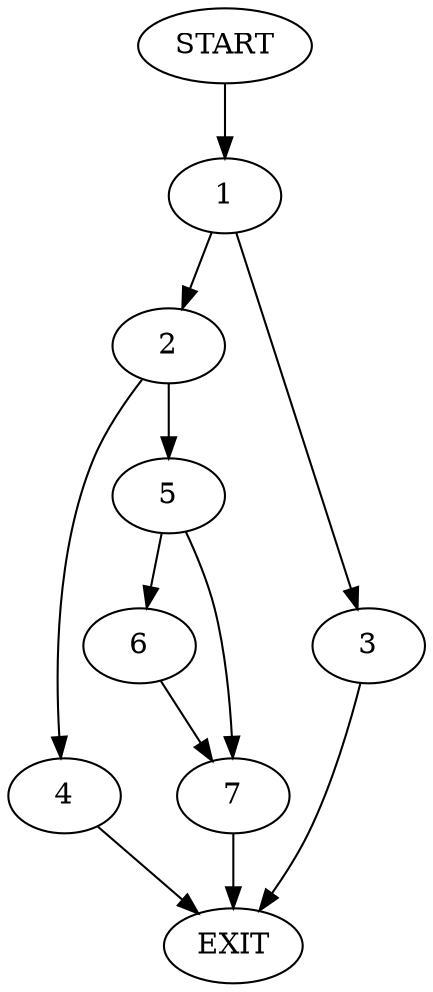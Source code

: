 digraph {
0 [label="START"]
8 [label="EXIT"]
0 -> 1
1 -> 2
1 -> 3
2 -> 4
2 -> 5
3 -> 8
4 -> 8
5 -> 6
5 -> 7
7 -> 8
6 -> 7
}
